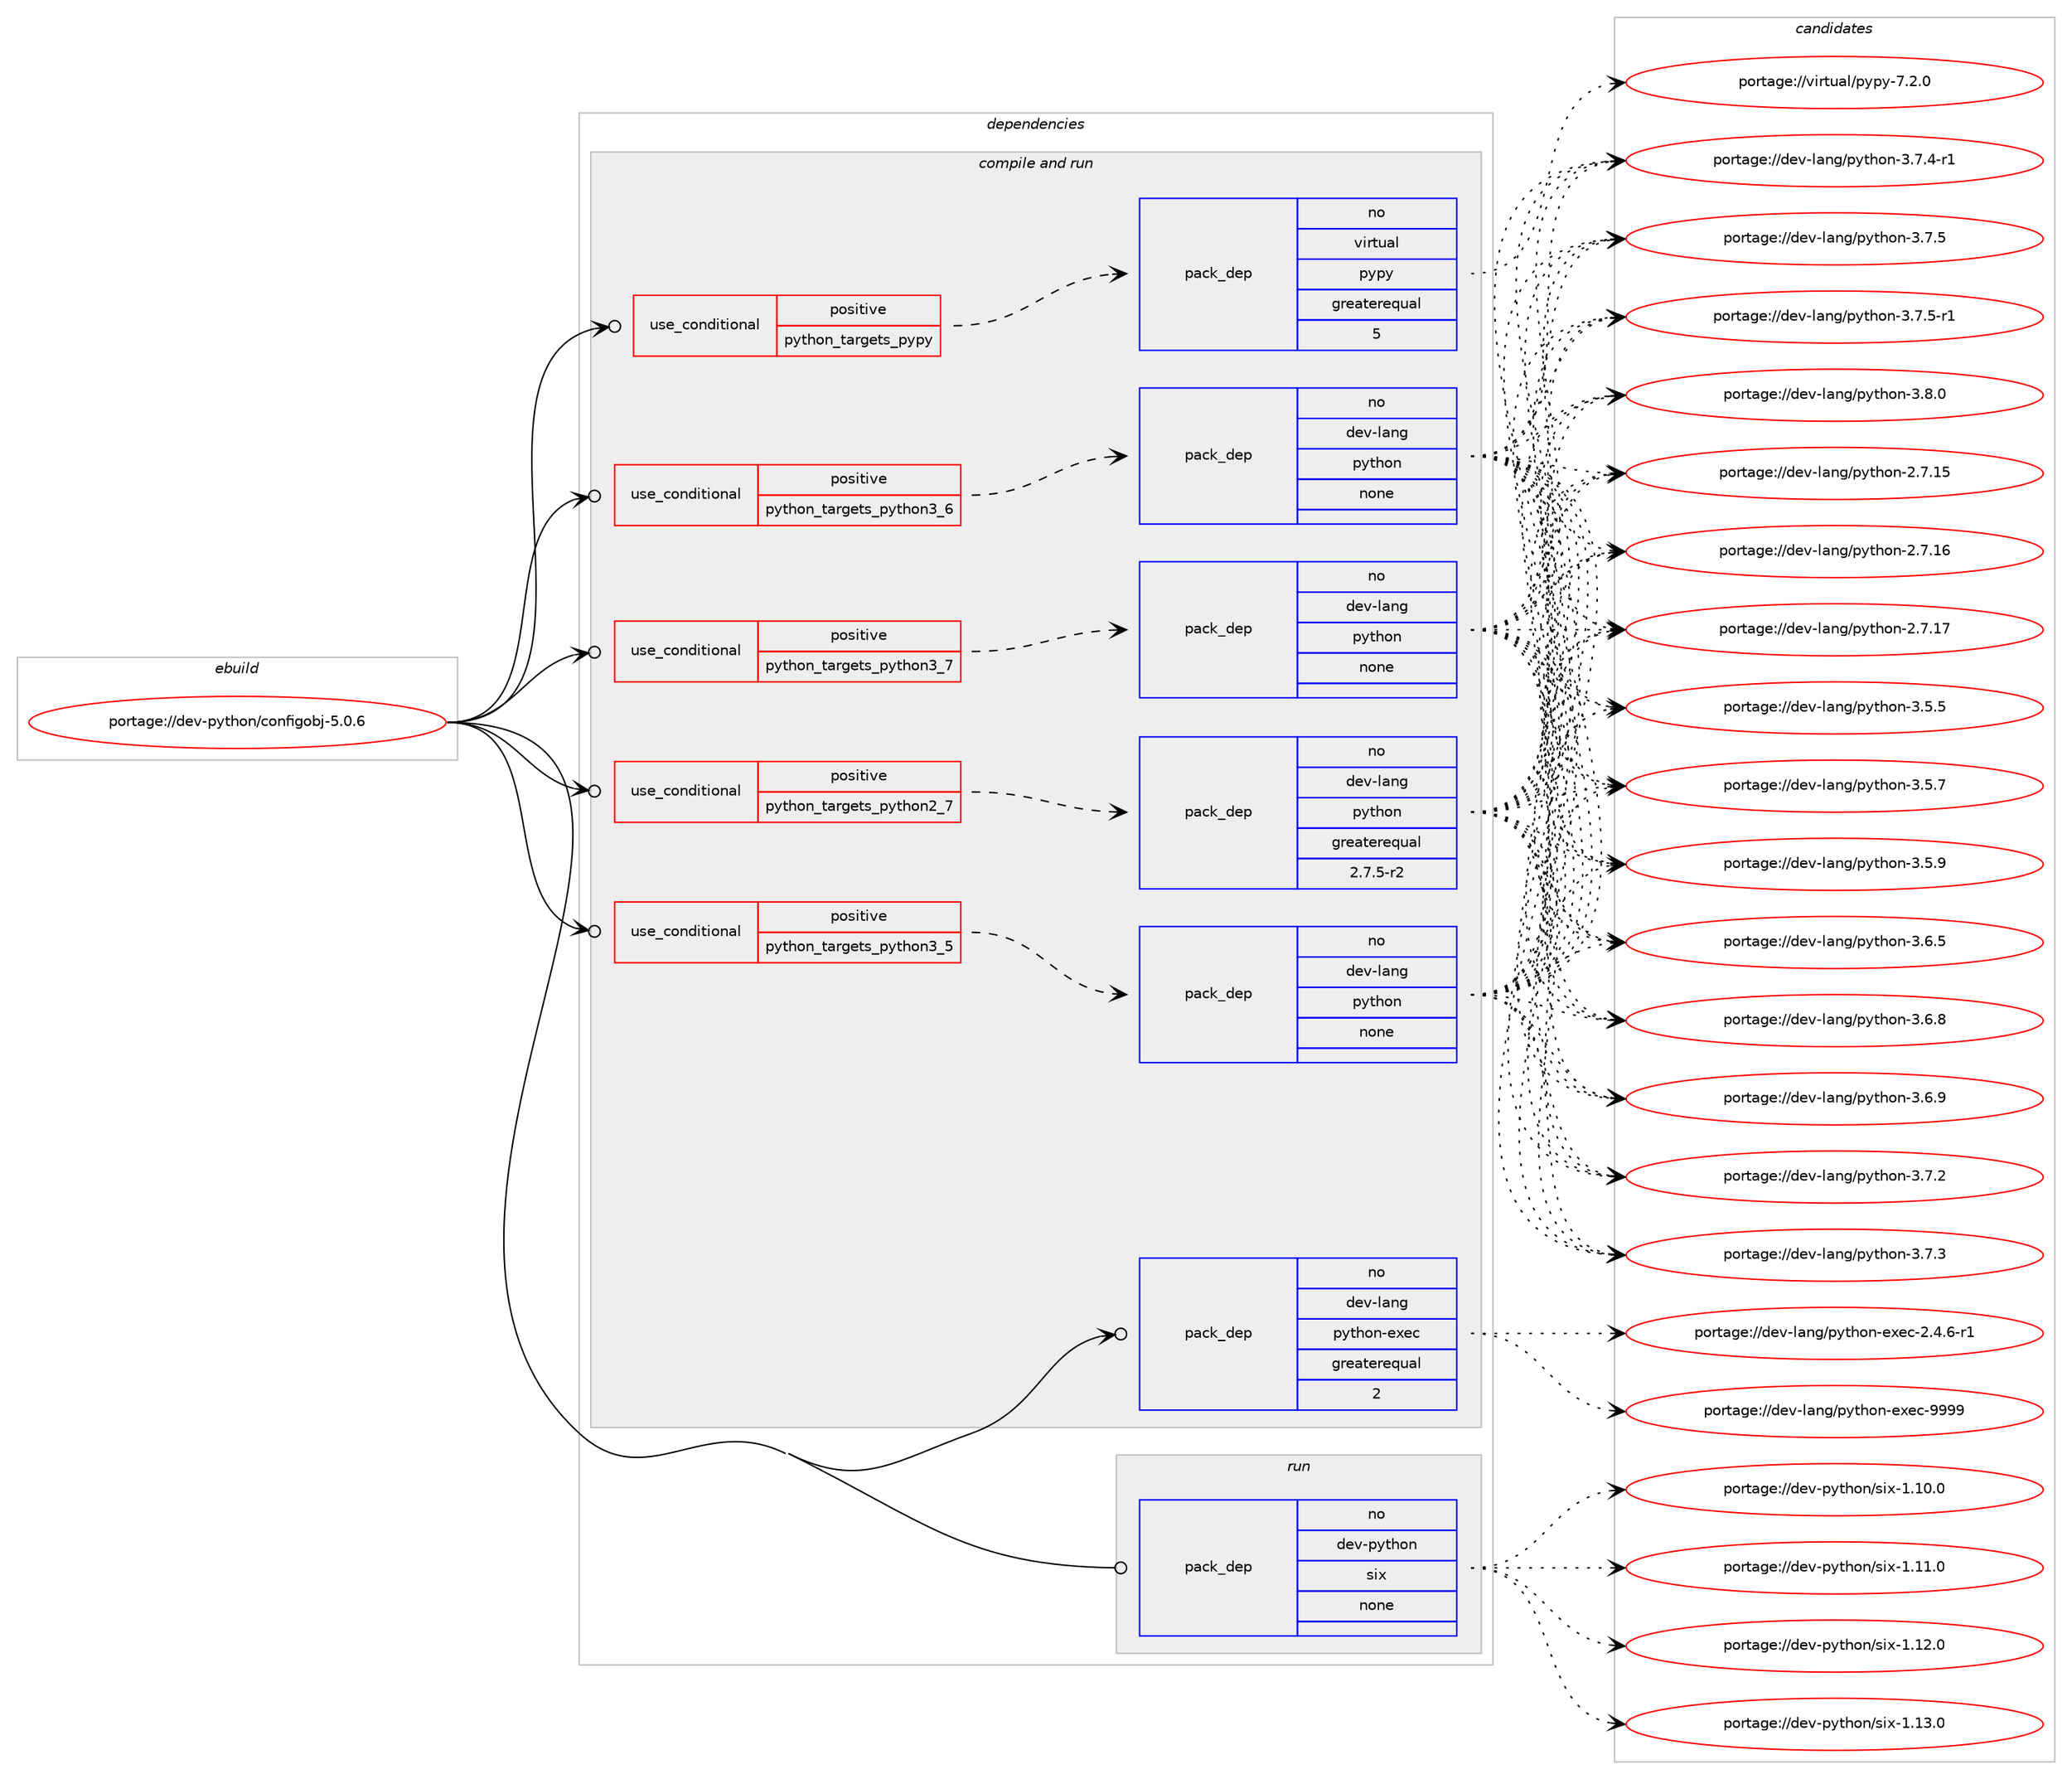 digraph prolog {

# *************
# Graph options
# *************

newrank=true;
concentrate=true;
compound=true;
graph [rankdir=LR,fontname=Helvetica,fontsize=10,ranksep=1.5];#, ranksep=2.5, nodesep=0.2];
edge  [arrowhead=vee];
node  [fontname=Helvetica,fontsize=10];

# **********
# The ebuild
# **********

subgraph cluster_leftcol {
color=gray;
rank=same;
label=<<i>ebuild</i>>;
id [label="portage://dev-python/configobj-5.0.6", color=red, width=4, href="../dev-python/configobj-5.0.6.svg"];
}

# ****************
# The dependencies
# ****************

subgraph cluster_midcol {
color=gray;
label=<<i>dependencies</i>>;
subgraph cluster_compile {
fillcolor="#eeeeee";
style=filled;
label=<<i>compile</i>>;
}
subgraph cluster_compileandrun {
fillcolor="#eeeeee";
style=filled;
label=<<i>compile and run</i>>;
subgraph cond27122 {
dependency134747 [label=<<TABLE BORDER="0" CELLBORDER="1" CELLSPACING="0" CELLPADDING="4"><TR><TD ROWSPAN="3" CELLPADDING="10">use_conditional</TD></TR><TR><TD>positive</TD></TR><TR><TD>python_targets_pypy</TD></TR></TABLE>>, shape=none, color=red];
subgraph pack104313 {
dependency134748 [label=<<TABLE BORDER="0" CELLBORDER="1" CELLSPACING="0" CELLPADDING="4" WIDTH="220"><TR><TD ROWSPAN="6" CELLPADDING="30">pack_dep</TD></TR><TR><TD WIDTH="110">no</TD></TR><TR><TD>virtual</TD></TR><TR><TD>pypy</TD></TR><TR><TD>greaterequal</TD></TR><TR><TD>5</TD></TR></TABLE>>, shape=none, color=blue];
}
dependency134747:e -> dependency134748:w [weight=20,style="dashed",arrowhead="vee"];
}
id:e -> dependency134747:w [weight=20,style="solid",arrowhead="odotvee"];
subgraph cond27123 {
dependency134749 [label=<<TABLE BORDER="0" CELLBORDER="1" CELLSPACING="0" CELLPADDING="4"><TR><TD ROWSPAN="3" CELLPADDING="10">use_conditional</TD></TR><TR><TD>positive</TD></TR><TR><TD>python_targets_python2_7</TD></TR></TABLE>>, shape=none, color=red];
subgraph pack104314 {
dependency134750 [label=<<TABLE BORDER="0" CELLBORDER="1" CELLSPACING="0" CELLPADDING="4" WIDTH="220"><TR><TD ROWSPAN="6" CELLPADDING="30">pack_dep</TD></TR><TR><TD WIDTH="110">no</TD></TR><TR><TD>dev-lang</TD></TR><TR><TD>python</TD></TR><TR><TD>greaterequal</TD></TR><TR><TD>2.7.5-r2</TD></TR></TABLE>>, shape=none, color=blue];
}
dependency134749:e -> dependency134750:w [weight=20,style="dashed",arrowhead="vee"];
}
id:e -> dependency134749:w [weight=20,style="solid",arrowhead="odotvee"];
subgraph cond27124 {
dependency134751 [label=<<TABLE BORDER="0" CELLBORDER="1" CELLSPACING="0" CELLPADDING="4"><TR><TD ROWSPAN="3" CELLPADDING="10">use_conditional</TD></TR><TR><TD>positive</TD></TR><TR><TD>python_targets_python3_5</TD></TR></TABLE>>, shape=none, color=red];
subgraph pack104315 {
dependency134752 [label=<<TABLE BORDER="0" CELLBORDER="1" CELLSPACING="0" CELLPADDING="4" WIDTH="220"><TR><TD ROWSPAN="6" CELLPADDING="30">pack_dep</TD></TR><TR><TD WIDTH="110">no</TD></TR><TR><TD>dev-lang</TD></TR><TR><TD>python</TD></TR><TR><TD>none</TD></TR><TR><TD></TD></TR></TABLE>>, shape=none, color=blue];
}
dependency134751:e -> dependency134752:w [weight=20,style="dashed",arrowhead="vee"];
}
id:e -> dependency134751:w [weight=20,style="solid",arrowhead="odotvee"];
subgraph cond27125 {
dependency134753 [label=<<TABLE BORDER="0" CELLBORDER="1" CELLSPACING="0" CELLPADDING="4"><TR><TD ROWSPAN="3" CELLPADDING="10">use_conditional</TD></TR><TR><TD>positive</TD></TR><TR><TD>python_targets_python3_6</TD></TR></TABLE>>, shape=none, color=red];
subgraph pack104316 {
dependency134754 [label=<<TABLE BORDER="0" CELLBORDER="1" CELLSPACING="0" CELLPADDING="4" WIDTH="220"><TR><TD ROWSPAN="6" CELLPADDING="30">pack_dep</TD></TR><TR><TD WIDTH="110">no</TD></TR><TR><TD>dev-lang</TD></TR><TR><TD>python</TD></TR><TR><TD>none</TD></TR><TR><TD></TD></TR></TABLE>>, shape=none, color=blue];
}
dependency134753:e -> dependency134754:w [weight=20,style="dashed",arrowhead="vee"];
}
id:e -> dependency134753:w [weight=20,style="solid",arrowhead="odotvee"];
subgraph cond27126 {
dependency134755 [label=<<TABLE BORDER="0" CELLBORDER="1" CELLSPACING="0" CELLPADDING="4"><TR><TD ROWSPAN="3" CELLPADDING="10">use_conditional</TD></TR><TR><TD>positive</TD></TR><TR><TD>python_targets_python3_7</TD></TR></TABLE>>, shape=none, color=red];
subgraph pack104317 {
dependency134756 [label=<<TABLE BORDER="0" CELLBORDER="1" CELLSPACING="0" CELLPADDING="4" WIDTH="220"><TR><TD ROWSPAN="6" CELLPADDING="30">pack_dep</TD></TR><TR><TD WIDTH="110">no</TD></TR><TR><TD>dev-lang</TD></TR><TR><TD>python</TD></TR><TR><TD>none</TD></TR><TR><TD></TD></TR></TABLE>>, shape=none, color=blue];
}
dependency134755:e -> dependency134756:w [weight=20,style="dashed",arrowhead="vee"];
}
id:e -> dependency134755:w [weight=20,style="solid",arrowhead="odotvee"];
subgraph pack104318 {
dependency134757 [label=<<TABLE BORDER="0" CELLBORDER="1" CELLSPACING="0" CELLPADDING="4" WIDTH="220"><TR><TD ROWSPAN="6" CELLPADDING="30">pack_dep</TD></TR><TR><TD WIDTH="110">no</TD></TR><TR><TD>dev-lang</TD></TR><TR><TD>python-exec</TD></TR><TR><TD>greaterequal</TD></TR><TR><TD>2</TD></TR></TABLE>>, shape=none, color=blue];
}
id:e -> dependency134757:w [weight=20,style="solid",arrowhead="odotvee"];
}
subgraph cluster_run {
fillcolor="#eeeeee";
style=filled;
label=<<i>run</i>>;
subgraph pack104319 {
dependency134758 [label=<<TABLE BORDER="0" CELLBORDER="1" CELLSPACING="0" CELLPADDING="4" WIDTH="220"><TR><TD ROWSPAN="6" CELLPADDING="30">pack_dep</TD></TR><TR><TD WIDTH="110">no</TD></TR><TR><TD>dev-python</TD></TR><TR><TD>six</TD></TR><TR><TD>none</TD></TR><TR><TD></TD></TR></TABLE>>, shape=none, color=blue];
}
id:e -> dependency134758:w [weight=20,style="solid",arrowhead="odot"];
}
}

# **************
# The candidates
# **************

subgraph cluster_choices {
rank=same;
color=gray;
label=<<i>candidates</i>>;

subgraph choice104313 {
color=black;
nodesep=1;
choiceportage1181051141161179710847112121112121455546504648 [label="portage://virtual/pypy-7.2.0", color=red, width=4,href="../virtual/pypy-7.2.0.svg"];
dependency134748:e -> choiceportage1181051141161179710847112121112121455546504648:w [style=dotted,weight="100"];
}
subgraph choice104314 {
color=black;
nodesep=1;
choiceportage10010111845108971101034711212111610411111045504655464953 [label="portage://dev-lang/python-2.7.15", color=red, width=4,href="../dev-lang/python-2.7.15.svg"];
choiceportage10010111845108971101034711212111610411111045504655464954 [label="portage://dev-lang/python-2.7.16", color=red, width=4,href="../dev-lang/python-2.7.16.svg"];
choiceportage10010111845108971101034711212111610411111045504655464955 [label="portage://dev-lang/python-2.7.17", color=red, width=4,href="../dev-lang/python-2.7.17.svg"];
choiceportage100101118451089711010347112121116104111110455146534653 [label="portage://dev-lang/python-3.5.5", color=red, width=4,href="../dev-lang/python-3.5.5.svg"];
choiceportage100101118451089711010347112121116104111110455146534655 [label="portage://dev-lang/python-3.5.7", color=red, width=4,href="../dev-lang/python-3.5.7.svg"];
choiceportage100101118451089711010347112121116104111110455146534657 [label="portage://dev-lang/python-3.5.9", color=red, width=4,href="../dev-lang/python-3.5.9.svg"];
choiceportage100101118451089711010347112121116104111110455146544653 [label="portage://dev-lang/python-3.6.5", color=red, width=4,href="../dev-lang/python-3.6.5.svg"];
choiceportage100101118451089711010347112121116104111110455146544656 [label="portage://dev-lang/python-3.6.8", color=red, width=4,href="../dev-lang/python-3.6.8.svg"];
choiceportage100101118451089711010347112121116104111110455146544657 [label="portage://dev-lang/python-3.6.9", color=red, width=4,href="../dev-lang/python-3.6.9.svg"];
choiceportage100101118451089711010347112121116104111110455146554650 [label="portage://dev-lang/python-3.7.2", color=red, width=4,href="../dev-lang/python-3.7.2.svg"];
choiceportage100101118451089711010347112121116104111110455146554651 [label="portage://dev-lang/python-3.7.3", color=red, width=4,href="../dev-lang/python-3.7.3.svg"];
choiceportage1001011184510897110103471121211161041111104551465546524511449 [label="portage://dev-lang/python-3.7.4-r1", color=red, width=4,href="../dev-lang/python-3.7.4-r1.svg"];
choiceportage100101118451089711010347112121116104111110455146554653 [label="portage://dev-lang/python-3.7.5", color=red, width=4,href="../dev-lang/python-3.7.5.svg"];
choiceportage1001011184510897110103471121211161041111104551465546534511449 [label="portage://dev-lang/python-3.7.5-r1", color=red, width=4,href="../dev-lang/python-3.7.5-r1.svg"];
choiceportage100101118451089711010347112121116104111110455146564648 [label="portage://dev-lang/python-3.8.0", color=red, width=4,href="../dev-lang/python-3.8.0.svg"];
dependency134750:e -> choiceportage10010111845108971101034711212111610411111045504655464953:w [style=dotted,weight="100"];
dependency134750:e -> choiceportage10010111845108971101034711212111610411111045504655464954:w [style=dotted,weight="100"];
dependency134750:e -> choiceportage10010111845108971101034711212111610411111045504655464955:w [style=dotted,weight="100"];
dependency134750:e -> choiceportage100101118451089711010347112121116104111110455146534653:w [style=dotted,weight="100"];
dependency134750:e -> choiceportage100101118451089711010347112121116104111110455146534655:w [style=dotted,weight="100"];
dependency134750:e -> choiceportage100101118451089711010347112121116104111110455146534657:w [style=dotted,weight="100"];
dependency134750:e -> choiceportage100101118451089711010347112121116104111110455146544653:w [style=dotted,weight="100"];
dependency134750:e -> choiceportage100101118451089711010347112121116104111110455146544656:w [style=dotted,weight="100"];
dependency134750:e -> choiceportage100101118451089711010347112121116104111110455146544657:w [style=dotted,weight="100"];
dependency134750:e -> choiceportage100101118451089711010347112121116104111110455146554650:w [style=dotted,weight="100"];
dependency134750:e -> choiceportage100101118451089711010347112121116104111110455146554651:w [style=dotted,weight="100"];
dependency134750:e -> choiceportage1001011184510897110103471121211161041111104551465546524511449:w [style=dotted,weight="100"];
dependency134750:e -> choiceportage100101118451089711010347112121116104111110455146554653:w [style=dotted,weight="100"];
dependency134750:e -> choiceportage1001011184510897110103471121211161041111104551465546534511449:w [style=dotted,weight="100"];
dependency134750:e -> choiceportage100101118451089711010347112121116104111110455146564648:w [style=dotted,weight="100"];
}
subgraph choice104315 {
color=black;
nodesep=1;
choiceportage10010111845108971101034711212111610411111045504655464953 [label="portage://dev-lang/python-2.7.15", color=red, width=4,href="../dev-lang/python-2.7.15.svg"];
choiceportage10010111845108971101034711212111610411111045504655464954 [label="portage://dev-lang/python-2.7.16", color=red, width=4,href="../dev-lang/python-2.7.16.svg"];
choiceportage10010111845108971101034711212111610411111045504655464955 [label="portage://dev-lang/python-2.7.17", color=red, width=4,href="../dev-lang/python-2.7.17.svg"];
choiceportage100101118451089711010347112121116104111110455146534653 [label="portage://dev-lang/python-3.5.5", color=red, width=4,href="../dev-lang/python-3.5.5.svg"];
choiceportage100101118451089711010347112121116104111110455146534655 [label="portage://dev-lang/python-3.5.7", color=red, width=4,href="../dev-lang/python-3.5.7.svg"];
choiceportage100101118451089711010347112121116104111110455146534657 [label="portage://dev-lang/python-3.5.9", color=red, width=4,href="../dev-lang/python-3.5.9.svg"];
choiceportage100101118451089711010347112121116104111110455146544653 [label="portage://dev-lang/python-3.6.5", color=red, width=4,href="../dev-lang/python-3.6.5.svg"];
choiceportage100101118451089711010347112121116104111110455146544656 [label="portage://dev-lang/python-3.6.8", color=red, width=4,href="../dev-lang/python-3.6.8.svg"];
choiceportage100101118451089711010347112121116104111110455146544657 [label="portage://dev-lang/python-3.6.9", color=red, width=4,href="../dev-lang/python-3.6.9.svg"];
choiceportage100101118451089711010347112121116104111110455146554650 [label="portage://dev-lang/python-3.7.2", color=red, width=4,href="../dev-lang/python-3.7.2.svg"];
choiceportage100101118451089711010347112121116104111110455146554651 [label="portage://dev-lang/python-3.7.3", color=red, width=4,href="../dev-lang/python-3.7.3.svg"];
choiceportage1001011184510897110103471121211161041111104551465546524511449 [label="portage://dev-lang/python-3.7.4-r1", color=red, width=4,href="../dev-lang/python-3.7.4-r1.svg"];
choiceportage100101118451089711010347112121116104111110455146554653 [label="portage://dev-lang/python-3.7.5", color=red, width=4,href="../dev-lang/python-3.7.5.svg"];
choiceportage1001011184510897110103471121211161041111104551465546534511449 [label="portage://dev-lang/python-3.7.5-r1", color=red, width=4,href="../dev-lang/python-3.7.5-r1.svg"];
choiceportage100101118451089711010347112121116104111110455146564648 [label="portage://dev-lang/python-3.8.0", color=red, width=4,href="../dev-lang/python-3.8.0.svg"];
dependency134752:e -> choiceportage10010111845108971101034711212111610411111045504655464953:w [style=dotted,weight="100"];
dependency134752:e -> choiceportage10010111845108971101034711212111610411111045504655464954:w [style=dotted,weight="100"];
dependency134752:e -> choiceportage10010111845108971101034711212111610411111045504655464955:w [style=dotted,weight="100"];
dependency134752:e -> choiceportage100101118451089711010347112121116104111110455146534653:w [style=dotted,weight="100"];
dependency134752:e -> choiceportage100101118451089711010347112121116104111110455146534655:w [style=dotted,weight="100"];
dependency134752:e -> choiceportage100101118451089711010347112121116104111110455146534657:w [style=dotted,weight="100"];
dependency134752:e -> choiceportage100101118451089711010347112121116104111110455146544653:w [style=dotted,weight="100"];
dependency134752:e -> choiceportage100101118451089711010347112121116104111110455146544656:w [style=dotted,weight="100"];
dependency134752:e -> choiceportage100101118451089711010347112121116104111110455146544657:w [style=dotted,weight="100"];
dependency134752:e -> choiceportage100101118451089711010347112121116104111110455146554650:w [style=dotted,weight="100"];
dependency134752:e -> choiceportage100101118451089711010347112121116104111110455146554651:w [style=dotted,weight="100"];
dependency134752:e -> choiceportage1001011184510897110103471121211161041111104551465546524511449:w [style=dotted,weight="100"];
dependency134752:e -> choiceportage100101118451089711010347112121116104111110455146554653:w [style=dotted,weight="100"];
dependency134752:e -> choiceportage1001011184510897110103471121211161041111104551465546534511449:w [style=dotted,weight="100"];
dependency134752:e -> choiceportage100101118451089711010347112121116104111110455146564648:w [style=dotted,weight="100"];
}
subgraph choice104316 {
color=black;
nodesep=1;
choiceportage10010111845108971101034711212111610411111045504655464953 [label="portage://dev-lang/python-2.7.15", color=red, width=4,href="../dev-lang/python-2.7.15.svg"];
choiceportage10010111845108971101034711212111610411111045504655464954 [label="portage://dev-lang/python-2.7.16", color=red, width=4,href="../dev-lang/python-2.7.16.svg"];
choiceportage10010111845108971101034711212111610411111045504655464955 [label="portage://dev-lang/python-2.7.17", color=red, width=4,href="../dev-lang/python-2.7.17.svg"];
choiceportage100101118451089711010347112121116104111110455146534653 [label="portage://dev-lang/python-3.5.5", color=red, width=4,href="../dev-lang/python-3.5.5.svg"];
choiceportage100101118451089711010347112121116104111110455146534655 [label="portage://dev-lang/python-3.5.7", color=red, width=4,href="../dev-lang/python-3.5.7.svg"];
choiceportage100101118451089711010347112121116104111110455146534657 [label="portage://dev-lang/python-3.5.9", color=red, width=4,href="../dev-lang/python-3.5.9.svg"];
choiceportage100101118451089711010347112121116104111110455146544653 [label="portage://dev-lang/python-3.6.5", color=red, width=4,href="../dev-lang/python-3.6.5.svg"];
choiceportage100101118451089711010347112121116104111110455146544656 [label="portage://dev-lang/python-3.6.8", color=red, width=4,href="../dev-lang/python-3.6.8.svg"];
choiceportage100101118451089711010347112121116104111110455146544657 [label="portage://dev-lang/python-3.6.9", color=red, width=4,href="../dev-lang/python-3.6.9.svg"];
choiceportage100101118451089711010347112121116104111110455146554650 [label="portage://dev-lang/python-3.7.2", color=red, width=4,href="../dev-lang/python-3.7.2.svg"];
choiceportage100101118451089711010347112121116104111110455146554651 [label="portage://dev-lang/python-3.7.3", color=red, width=4,href="../dev-lang/python-3.7.3.svg"];
choiceportage1001011184510897110103471121211161041111104551465546524511449 [label="portage://dev-lang/python-3.7.4-r1", color=red, width=4,href="../dev-lang/python-3.7.4-r1.svg"];
choiceportage100101118451089711010347112121116104111110455146554653 [label="portage://dev-lang/python-3.7.5", color=red, width=4,href="../dev-lang/python-3.7.5.svg"];
choiceportage1001011184510897110103471121211161041111104551465546534511449 [label="portage://dev-lang/python-3.7.5-r1", color=red, width=4,href="../dev-lang/python-3.7.5-r1.svg"];
choiceportage100101118451089711010347112121116104111110455146564648 [label="portage://dev-lang/python-3.8.0", color=red, width=4,href="../dev-lang/python-3.8.0.svg"];
dependency134754:e -> choiceportage10010111845108971101034711212111610411111045504655464953:w [style=dotted,weight="100"];
dependency134754:e -> choiceportage10010111845108971101034711212111610411111045504655464954:w [style=dotted,weight="100"];
dependency134754:e -> choiceportage10010111845108971101034711212111610411111045504655464955:w [style=dotted,weight="100"];
dependency134754:e -> choiceportage100101118451089711010347112121116104111110455146534653:w [style=dotted,weight="100"];
dependency134754:e -> choiceportage100101118451089711010347112121116104111110455146534655:w [style=dotted,weight="100"];
dependency134754:e -> choiceportage100101118451089711010347112121116104111110455146534657:w [style=dotted,weight="100"];
dependency134754:e -> choiceportage100101118451089711010347112121116104111110455146544653:w [style=dotted,weight="100"];
dependency134754:e -> choiceportage100101118451089711010347112121116104111110455146544656:w [style=dotted,weight="100"];
dependency134754:e -> choiceportage100101118451089711010347112121116104111110455146544657:w [style=dotted,weight="100"];
dependency134754:e -> choiceportage100101118451089711010347112121116104111110455146554650:w [style=dotted,weight="100"];
dependency134754:e -> choiceportage100101118451089711010347112121116104111110455146554651:w [style=dotted,weight="100"];
dependency134754:e -> choiceportage1001011184510897110103471121211161041111104551465546524511449:w [style=dotted,weight="100"];
dependency134754:e -> choiceportage100101118451089711010347112121116104111110455146554653:w [style=dotted,weight="100"];
dependency134754:e -> choiceportage1001011184510897110103471121211161041111104551465546534511449:w [style=dotted,weight="100"];
dependency134754:e -> choiceportage100101118451089711010347112121116104111110455146564648:w [style=dotted,weight="100"];
}
subgraph choice104317 {
color=black;
nodesep=1;
choiceportage10010111845108971101034711212111610411111045504655464953 [label="portage://dev-lang/python-2.7.15", color=red, width=4,href="../dev-lang/python-2.7.15.svg"];
choiceportage10010111845108971101034711212111610411111045504655464954 [label="portage://dev-lang/python-2.7.16", color=red, width=4,href="../dev-lang/python-2.7.16.svg"];
choiceportage10010111845108971101034711212111610411111045504655464955 [label="portage://dev-lang/python-2.7.17", color=red, width=4,href="../dev-lang/python-2.7.17.svg"];
choiceportage100101118451089711010347112121116104111110455146534653 [label="portage://dev-lang/python-3.5.5", color=red, width=4,href="../dev-lang/python-3.5.5.svg"];
choiceportage100101118451089711010347112121116104111110455146534655 [label="portage://dev-lang/python-3.5.7", color=red, width=4,href="../dev-lang/python-3.5.7.svg"];
choiceportage100101118451089711010347112121116104111110455146534657 [label="portage://dev-lang/python-3.5.9", color=red, width=4,href="../dev-lang/python-3.5.9.svg"];
choiceportage100101118451089711010347112121116104111110455146544653 [label="portage://dev-lang/python-3.6.5", color=red, width=4,href="../dev-lang/python-3.6.5.svg"];
choiceportage100101118451089711010347112121116104111110455146544656 [label="portage://dev-lang/python-3.6.8", color=red, width=4,href="../dev-lang/python-3.6.8.svg"];
choiceportage100101118451089711010347112121116104111110455146544657 [label="portage://dev-lang/python-3.6.9", color=red, width=4,href="../dev-lang/python-3.6.9.svg"];
choiceportage100101118451089711010347112121116104111110455146554650 [label="portage://dev-lang/python-3.7.2", color=red, width=4,href="../dev-lang/python-3.7.2.svg"];
choiceportage100101118451089711010347112121116104111110455146554651 [label="portage://dev-lang/python-3.7.3", color=red, width=4,href="../dev-lang/python-3.7.3.svg"];
choiceportage1001011184510897110103471121211161041111104551465546524511449 [label="portage://dev-lang/python-3.7.4-r1", color=red, width=4,href="../dev-lang/python-3.7.4-r1.svg"];
choiceportage100101118451089711010347112121116104111110455146554653 [label="portage://dev-lang/python-3.7.5", color=red, width=4,href="../dev-lang/python-3.7.5.svg"];
choiceportage1001011184510897110103471121211161041111104551465546534511449 [label="portage://dev-lang/python-3.7.5-r1", color=red, width=4,href="../dev-lang/python-3.7.5-r1.svg"];
choiceportage100101118451089711010347112121116104111110455146564648 [label="portage://dev-lang/python-3.8.0", color=red, width=4,href="../dev-lang/python-3.8.0.svg"];
dependency134756:e -> choiceportage10010111845108971101034711212111610411111045504655464953:w [style=dotted,weight="100"];
dependency134756:e -> choiceportage10010111845108971101034711212111610411111045504655464954:w [style=dotted,weight="100"];
dependency134756:e -> choiceportage10010111845108971101034711212111610411111045504655464955:w [style=dotted,weight="100"];
dependency134756:e -> choiceportage100101118451089711010347112121116104111110455146534653:w [style=dotted,weight="100"];
dependency134756:e -> choiceportage100101118451089711010347112121116104111110455146534655:w [style=dotted,weight="100"];
dependency134756:e -> choiceportage100101118451089711010347112121116104111110455146534657:w [style=dotted,weight="100"];
dependency134756:e -> choiceportage100101118451089711010347112121116104111110455146544653:w [style=dotted,weight="100"];
dependency134756:e -> choiceportage100101118451089711010347112121116104111110455146544656:w [style=dotted,weight="100"];
dependency134756:e -> choiceportage100101118451089711010347112121116104111110455146544657:w [style=dotted,weight="100"];
dependency134756:e -> choiceportage100101118451089711010347112121116104111110455146554650:w [style=dotted,weight="100"];
dependency134756:e -> choiceportage100101118451089711010347112121116104111110455146554651:w [style=dotted,weight="100"];
dependency134756:e -> choiceportage1001011184510897110103471121211161041111104551465546524511449:w [style=dotted,weight="100"];
dependency134756:e -> choiceportage100101118451089711010347112121116104111110455146554653:w [style=dotted,weight="100"];
dependency134756:e -> choiceportage1001011184510897110103471121211161041111104551465546534511449:w [style=dotted,weight="100"];
dependency134756:e -> choiceportage100101118451089711010347112121116104111110455146564648:w [style=dotted,weight="100"];
}
subgraph choice104318 {
color=black;
nodesep=1;
choiceportage10010111845108971101034711212111610411111045101120101994550465246544511449 [label="portage://dev-lang/python-exec-2.4.6-r1", color=red, width=4,href="../dev-lang/python-exec-2.4.6-r1.svg"];
choiceportage10010111845108971101034711212111610411111045101120101994557575757 [label="portage://dev-lang/python-exec-9999", color=red, width=4,href="../dev-lang/python-exec-9999.svg"];
dependency134757:e -> choiceportage10010111845108971101034711212111610411111045101120101994550465246544511449:w [style=dotted,weight="100"];
dependency134757:e -> choiceportage10010111845108971101034711212111610411111045101120101994557575757:w [style=dotted,weight="100"];
}
subgraph choice104319 {
color=black;
nodesep=1;
choiceportage100101118451121211161041111104711510512045494649484648 [label="portage://dev-python/six-1.10.0", color=red, width=4,href="../dev-python/six-1.10.0.svg"];
choiceportage100101118451121211161041111104711510512045494649494648 [label="portage://dev-python/six-1.11.0", color=red, width=4,href="../dev-python/six-1.11.0.svg"];
choiceportage100101118451121211161041111104711510512045494649504648 [label="portage://dev-python/six-1.12.0", color=red, width=4,href="../dev-python/six-1.12.0.svg"];
choiceportage100101118451121211161041111104711510512045494649514648 [label="portage://dev-python/six-1.13.0", color=red, width=4,href="../dev-python/six-1.13.0.svg"];
dependency134758:e -> choiceportage100101118451121211161041111104711510512045494649484648:w [style=dotted,weight="100"];
dependency134758:e -> choiceportage100101118451121211161041111104711510512045494649494648:w [style=dotted,weight="100"];
dependency134758:e -> choiceportage100101118451121211161041111104711510512045494649504648:w [style=dotted,weight="100"];
dependency134758:e -> choiceportage100101118451121211161041111104711510512045494649514648:w [style=dotted,weight="100"];
}
}

}
